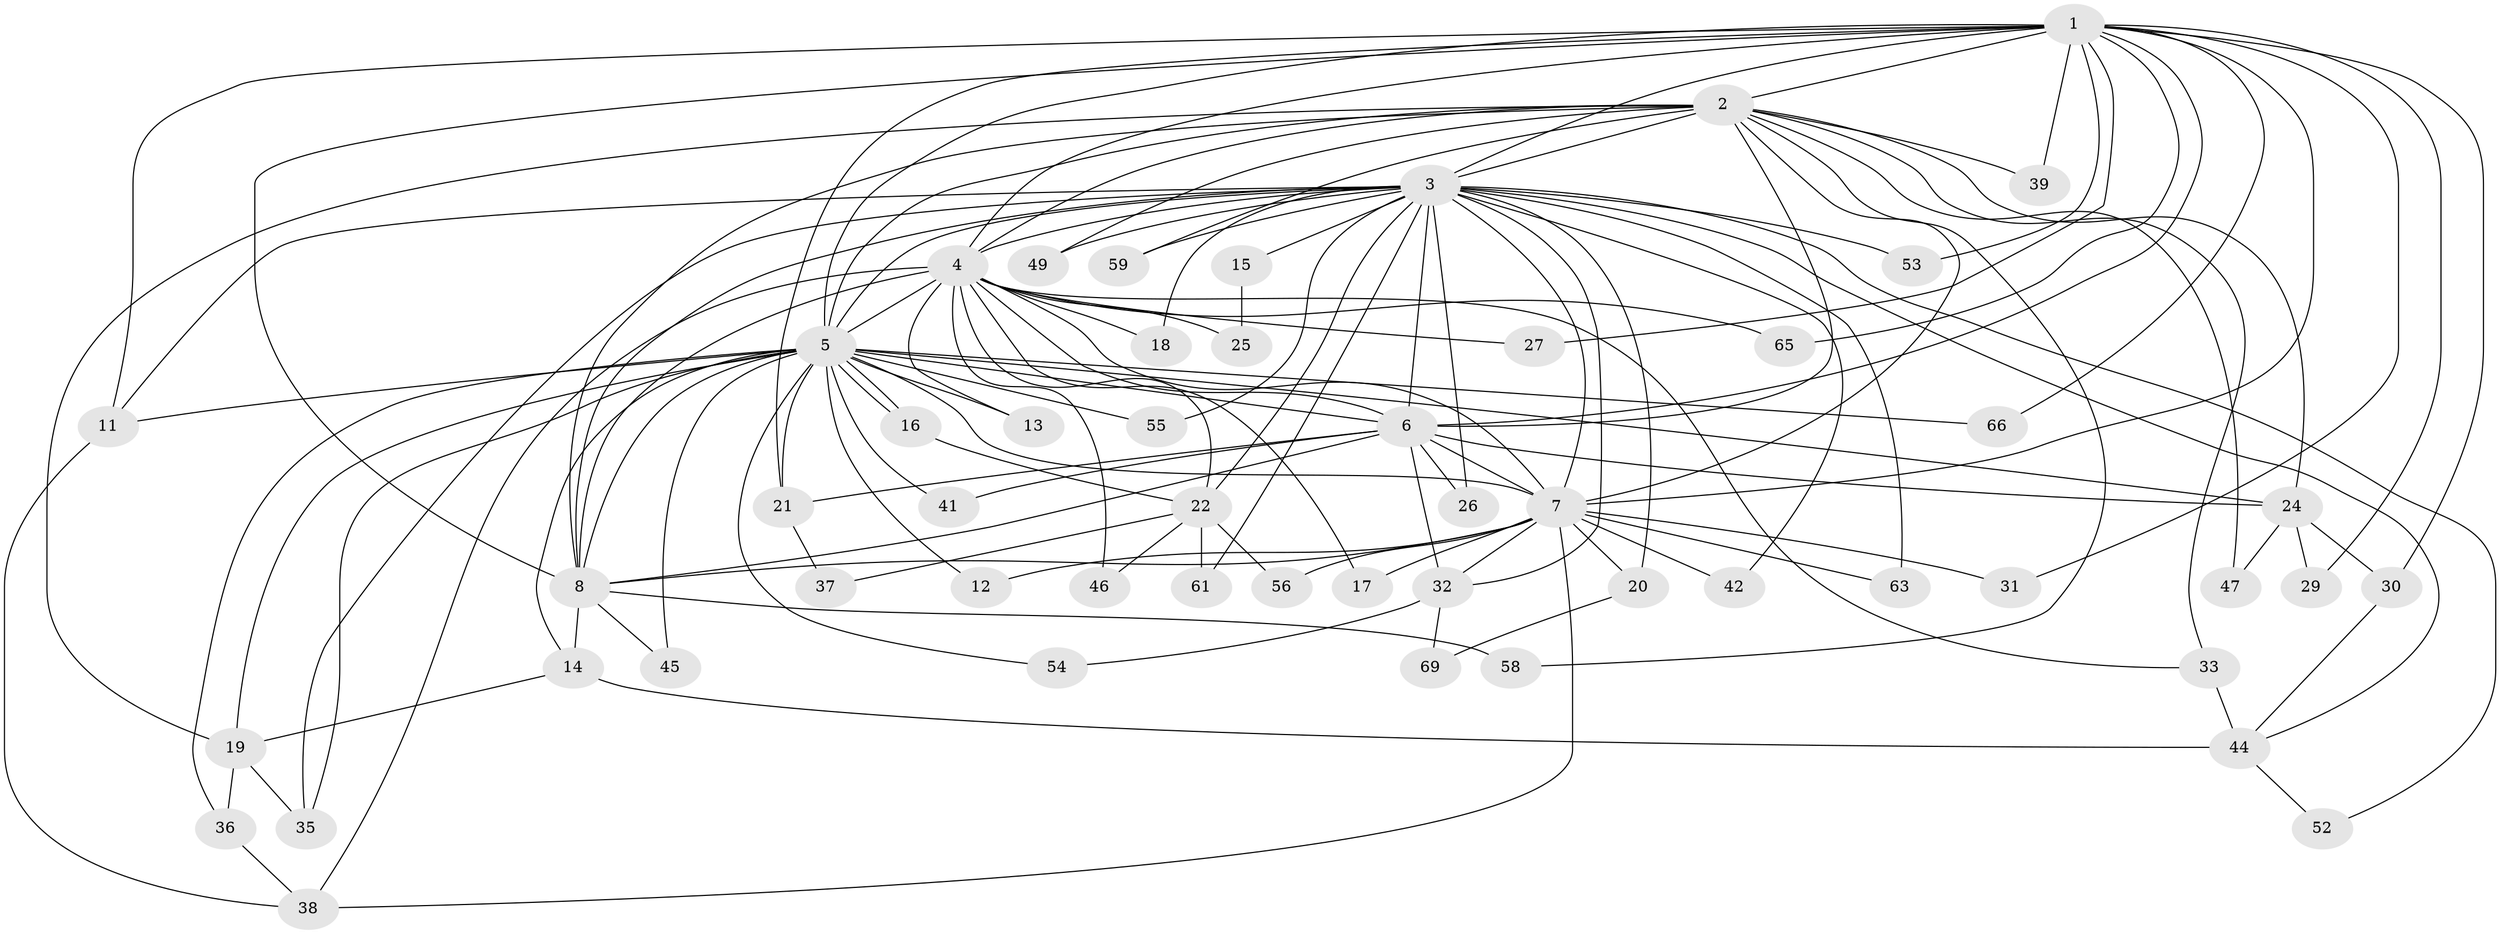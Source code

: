 // Generated by graph-tools (version 1.1) at 2025/51/02/27/25 19:51:43]
// undirected, 53 vertices, 128 edges
graph export_dot {
graph [start="1"]
  node [color=gray90,style=filled];
  1 [super="+73"];
  2 [super="+23"];
  3 [super="+9"];
  4 [super="+28"];
  5 [super="+60"];
  6 [super="+34"];
  7 [super="+10"];
  8 [super="+71"];
  11;
  12;
  13;
  14 [super="+50"];
  15;
  16;
  17;
  18;
  19 [super="+68"];
  20 [super="+51"];
  21 [super="+70"];
  22 [super="+62"];
  24 [super="+40"];
  25;
  26;
  27;
  29;
  30 [super="+64"];
  31;
  32 [super="+43"];
  33;
  35 [super="+72"];
  36 [super="+67"];
  37;
  38 [super="+57"];
  39;
  41;
  42;
  44 [super="+48"];
  45;
  46;
  47;
  49;
  52;
  53;
  54;
  55;
  56;
  58;
  59;
  61;
  63;
  65;
  66;
  69;
  1 -- 2;
  1 -- 3 [weight=2];
  1 -- 4;
  1 -- 5;
  1 -- 6;
  1 -- 7 [weight=2];
  1 -- 8 [weight=2];
  1 -- 11;
  1 -- 21;
  1 -- 27;
  1 -- 29;
  1 -- 30;
  1 -- 31;
  1 -- 39;
  1 -- 53;
  1 -- 65;
  1 -- 66;
  2 -- 3 [weight=2];
  2 -- 4;
  2 -- 5;
  2 -- 6 [weight=3];
  2 -- 7 [weight=2];
  2 -- 8 [weight=2];
  2 -- 33;
  2 -- 47;
  2 -- 49;
  2 -- 39;
  2 -- 58;
  2 -- 59;
  2 -- 19;
  2 -- 24;
  3 -- 4 [weight=2];
  3 -- 5 [weight=2];
  3 -- 6 [weight=2];
  3 -- 7 [weight=4];
  3 -- 8 [weight=2];
  3 -- 11;
  3 -- 15 [weight=2];
  3 -- 18;
  3 -- 20 [weight=2];
  3 -- 44;
  3 -- 49;
  3 -- 52;
  3 -- 53;
  3 -- 55;
  3 -- 59;
  3 -- 32;
  3 -- 35;
  3 -- 42;
  3 -- 26;
  3 -- 61;
  3 -- 63;
  3 -- 22;
  4 -- 5;
  4 -- 6;
  4 -- 7 [weight=3];
  4 -- 8;
  4 -- 13;
  4 -- 17;
  4 -- 18;
  4 -- 22;
  4 -- 25;
  4 -- 27;
  4 -- 33;
  4 -- 38;
  4 -- 46;
  4 -- 65;
  5 -- 6;
  5 -- 7 [weight=2];
  5 -- 8;
  5 -- 12;
  5 -- 13;
  5 -- 14;
  5 -- 16;
  5 -- 16;
  5 -- 19;
  5 -- 21;
  5 -- 24;
  5 -- 35;
  5 -- 36;
  5 -- 41;
  5 -- 45;
  5 -- 54;
  5 -- 55;
  5 -- 66;
  5 -- 11;
  6 -- 7 [weight=2];
  6 -- 8;
  6 -- 24;
  6 -- 26;
  6 -- 32;
  6 -- 41;
  6 -- 21;
  7 -- 8 [weight=2];
  7 -- 12;
  7 -- 20;
  7 -- 31;
  7 -- 42;
  7 -- 38;
  7 -- 17;
  7 -- 56;
  7 -- 63;
  7 -- 32;
  8 -- 14;
  8 -- 45;
  8 -- 58;
  11 -- 38;
  14 -- 19;
  14 -- 44;
  15 -- 25;
  16 -- 22;
  19 -- 36;
  19 -- 35;
  20 -- 69;
  21 -- 37;
  22 -- 37;
  22 -- 46;
  22 -- 56;
  22 -- 61;
  24 -- 29;
  24 -- 30;
  24 -- 47;
  30 -- 44;
  32 -- 54;
  32 -- 69;
  33 -- 44 [weight=2];
  36 -- 38;
  44 -- 52;
}
